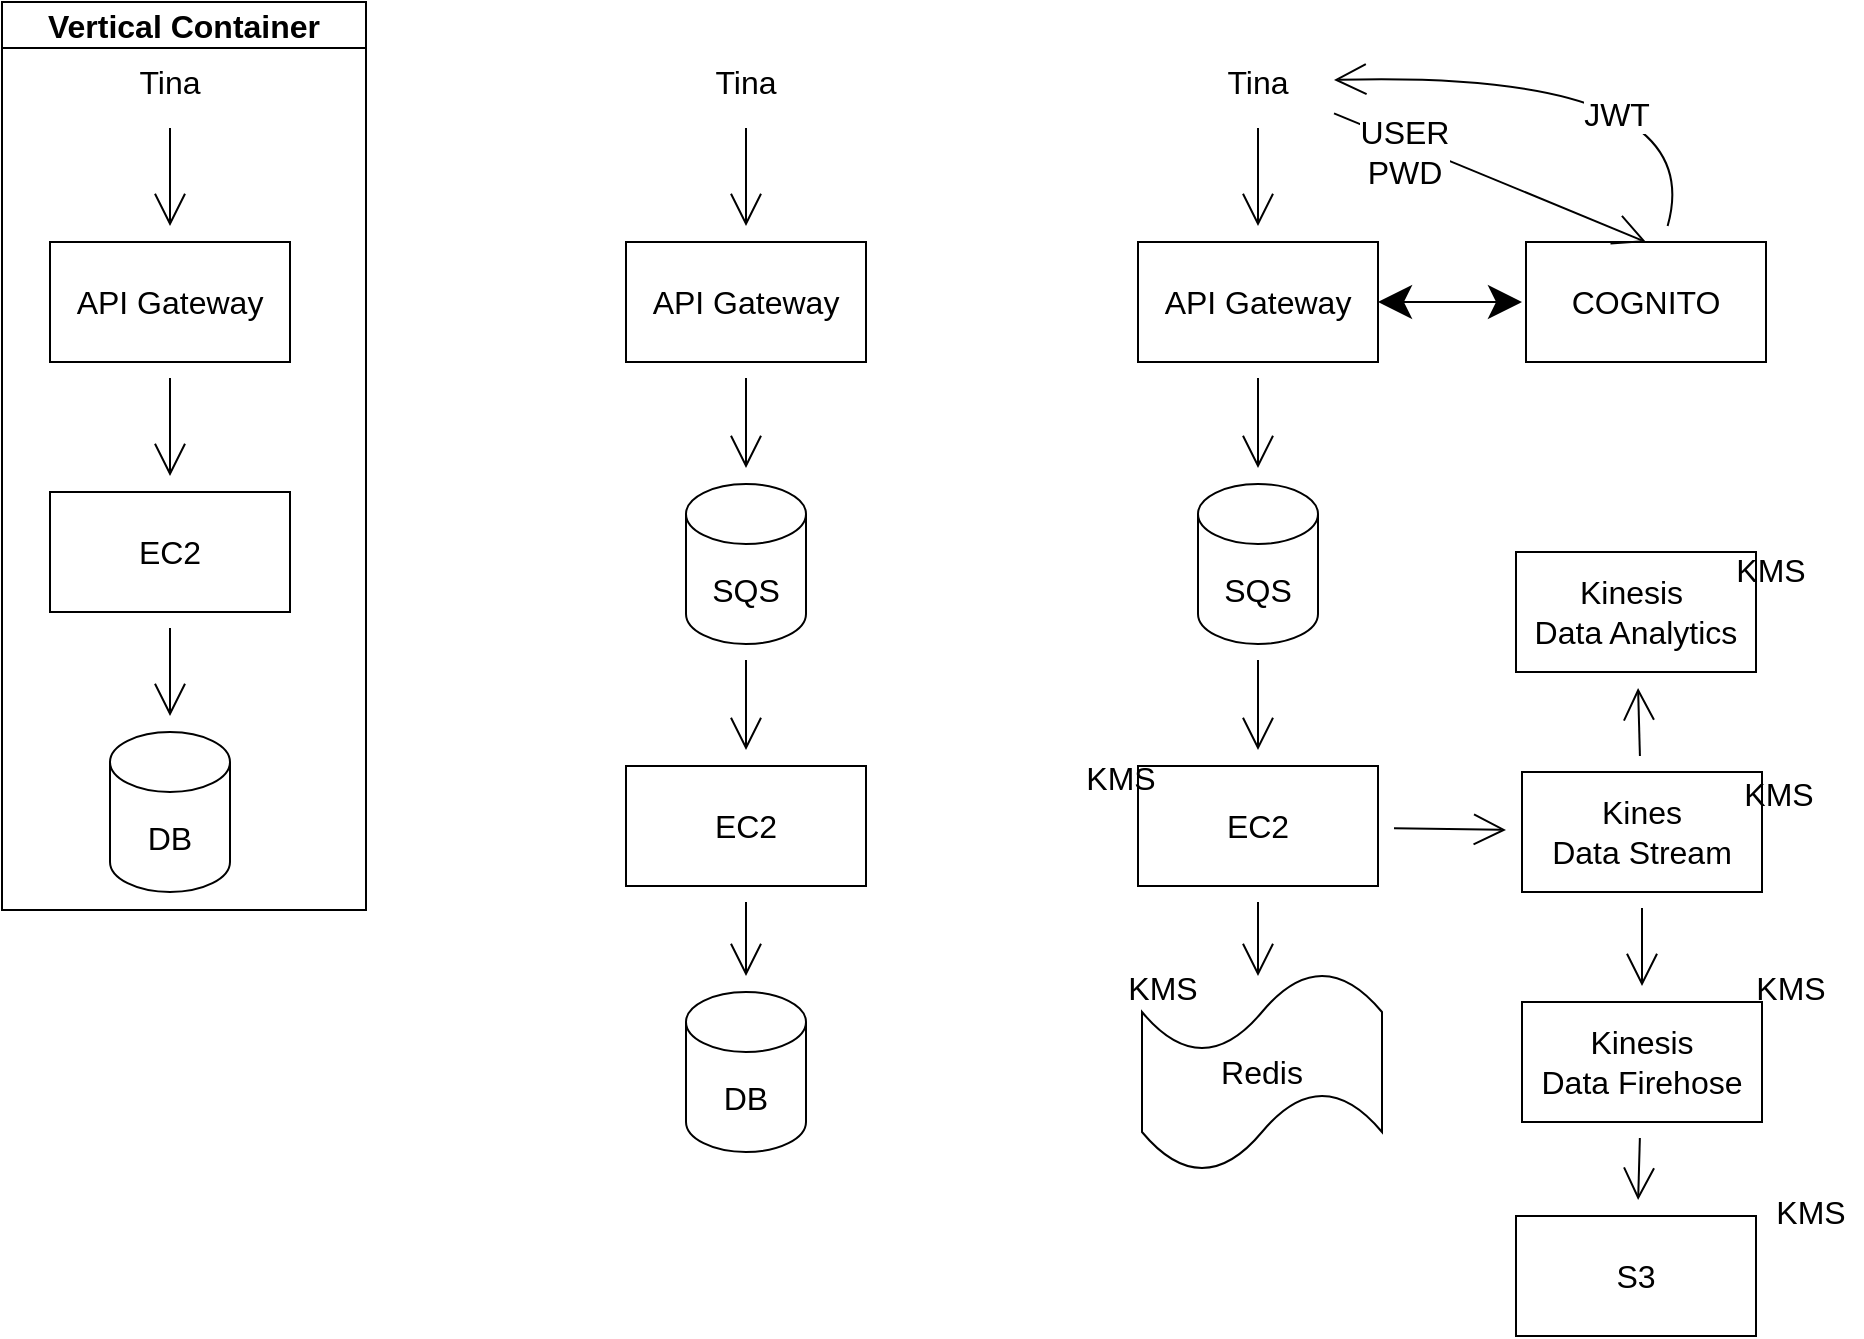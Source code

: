 <mxfile version="20.5.3" type="github">
  <diagram id="KvzGDBuH50GmhfpmqZgW" name="第 1 页">
    <mxGraphModel dx="1102" dy="365" grid="0" gridSize="10" guides="1" tooltips="1" connect="1" arrows="1" fold="1" page="0" pageScale="1" pageWidth="827" pageHeight="1169" math="0" shadow="0">
      <root>
        <mxCell id="0" />
        <mxCell id="1" parent="0" />
        <mxCell id="3EX8ikQ-sWUKUVG4hQjp-56" value="" style="group" vertex="1" connectable="0" parent="1">
          <mxGeometry x="751" y="536" width="169" height="420" as="geometry" />
        </mxCell>
        <mxCell id="3EX8ikQ-sWUKUVG4hQjp-2" value="Tina" style="text;html=1;strokeColor=none;fillColor=none;align=center;verticalAlign=middle;whiteSpace=wrap;rounded=0;fontSize=16;" vertex="1" parent="3EX8ikQ-sWUKUVG4hQjp-56">
          <mxGeometry x="30" width="60" height="30" as="geometry" />
        </mxCell>
        <mxCell id="3EX8ikQ-sWUKUVG4hQjp-3" value="API Gateway" style="whiteSpace=wrap;html=1;fontSize=16;" vertex="1" parent="3EX8ikQ-sWUKUVG4hQjp-56">
          <mxGeometry y="95" width="120" height="60" as="geometry" />
        </mxCell>
        <mxCell id="3EX8ikQ-sWUKUVG4hQjp-4" value="" style="edgeStyle=none;curved=1;rounded=0;orthogonalLoop=1;jettySize=auto;html=1;fontSize=12;endArrow=open;startSize=14;endSize=14;sourcePerimeterSpacing=8;targetPerimeterSpacing=8;" edge="1" parent="3EX8ikQ-sWUKUVG4hQjp-56" source="3EX8ikQ-sWUKUVG4hQjp-2" target="3EX8ikQ-sWUKUVG4hQjp-3">
          <mxGeometry relative="1" as="geometry" />
        </mxCell>
        <mxCell id="3EX8ikQ-sWUKUVG4hQjp-7" value="EC2" style="whiteSpace=wrap;html=1;fontSize=16;" vertex="1" parent="3EX8ikQ-sWUKUVG4hQjp-56">
          <mxGeometry y="220" width="120" height="60" as="geometry" />
        </mxCell>
        <mxCell id="3EX8ikQ-sWUKUVG4hQjp-8" value="" style="edgeStyle=none;curved=1;rounded=0;orthogonalLoop=1;jettySize=auto;html=1;fontSize=12;endArrow=open;startSize=14;endSize=14;sourcePerimeterSpacing=8;targetPerimeterSpacing=8;" edge="1" parent="3EX8ikQ-sWUKUVG4hQjp-56" source="3EX8ikQ-sWUKUVG4hQjp-3" target="3EX8ikQ-sWUKUVG4hQjp-7">
          <mxGeometry relative="1" as="geometry" />
        </mxCell>
        <mxCell id="3EX8ikQ-sWUKUVG4hQjp-9" value="DB" style="shape=cylinder3;whiteSpace=wrap;html=1;boundedLbl=1;backgroundOutline=1;size=15;fontSize=16;" vertex="1" parent="3EX8ikQ-sWUKUVG4hQjp-56">
          <mxGeometry x="30" y="340" width="60" height="80" as="geometry" />
        </mxCell>
        <mxCell id="3EX8ikQ-sWUKUVG4hQjp-10" value="" style="edgeStyle=none;curved=1;rounded=0;orthogonalLoop=1;jettySize=auto;html=1;fontSize=12;endArrow=open;startSize=14;endSize=14;sourcePerimeterSpacing=8;targetPerimeterSpacing=8;" edge="1" parent="3EX8ikQ-sWUKUVG4hQjp-56" source="3EX8ikQ-sWUKUVG4hQjp-7" target="3EX8ikQ-sWUKUVG4hQjp-9">
          <mxGeometry relative="1" as="geometry" />
        </mxCell>
        <mxCell id="3EX8ikQ-sWUKUVG4hQjp-57" value="" style="group" vertex="1" connectable="0" parent="1">
          <mxGeometry x="1039" y="536" width="120" height="550" as="geometry" />
        </mxCell>
        <mxCell id="3EX8ikQ-sWUKUVG4hQjp-12" value="Tina" style="text;html=1;strokeColor=none;fillColor=none;align=center;verticalAlign=middle;whiteSpace=wrap;rounded=0;fontSize=16;" vertex="1" parent="3EX8ikQ-sWUKUVG4hQjp-57">
          <mxGeometry x="30" width="60" height="30" as="geometry" />
        </mxCell>
        <mxCell id="3EX8ikQ-sWUKUVG4hQjp-14" value="API Gateway" style="whiteSpace=wrap;html=1;fontSize=16;" vertex="1" parent="3EX8ikQ-sWUKUVG4hQjp-57">
          <mxGeometry y="95" width="120" height="60" as="geometry" />
        </mxCell>
        <mxCell id="3EX8ikQ-sWUKUVG4hQjp-11" value="" style="edgeStyle=none;curved=1;rounded=0;orthogonalLoop=1;jettySize=auto;html=1;fontSize=12;endArrow=open;startSize=14;endSize=14;sourcePerimeterSpacing=8;targetPerimeterSpacing=8;" edge="1" parent="3EX8ikQ-sWUKUVG4hQjp-57" source="3EX8ikQ-sWUKUVG4hQjp-12" target="3EX8ikQ-sWUKUVG4hQjp-14">
          <mxGeometry relative="1" as="geometry" />
        </mxCell>
        <mxCell id="3EX8ikQ-sWUKUVG4hQjp-16" value="EC2" style="whiteSpace=wrap;html=1;fontSize=16;" vertex="1" parent="3EX8ikQ-sWUKUVG4hQjp-57">
          <mxGeometry y="357" width="120" height="60" as="geometry" />
        </mxCell>
        <mxCell id="3EX8ikQ-sWUKUVG4hQjp-17" value="DB" style="shape=cylinder3;whiteSpace=wrap;html=1;boundedLbl=1;backgroundOutline=1;size=15;fontSize=16;" vertex="1" parent="3EX8ikQ-sWUKUVG4hQjp-57">
          <mxGeometry x="30" y="470" width="60" height="80" as="geometry" />
        </mxCell>
        <mxCell id="3EX8ikQ-sWUKUVG4hQjp-15" value="" style="edgeStyle=none;curved=1;rounded=0;orthogonalLoop=1;jettySize=auto;html=1;fontSize=12;endArrow=open;startSize=14;endSize=14;sourcePerimeterSpacing=8;targetPerimeterSpacing=8;" edge="1" parent="3EX8ikQ-sWUKUVG4hQjp-57" source="3EX8ikQ-sWUKUVG4hQjp-16" target="3EX8ikQ-sWUKUVG4hQjp-17">
          <mxGeometry relative="1" as="geometry" />
        </mxCell>
        <mxCell id="3EX8ikQ-sWUKUVG4hQjp-20" value="" style="edgeStyle=none;curved=1;rounded=0;orthogonalLoop=1;jettySize=auto;html=1;fontSize=12;endArrow=open;startSize=14;endSize=14;sourcePerimeterSpacing=8;targetPerimeterSpacing=8;" edge="1" parent="3EX8ikQ-sWUKUVG4hQjp-57" source="3EX8ikQ-sWUKUVG4hQjp-18" target="3EX8ikQ-sWUKUVG4hQjp-16">
          <mxGeometry relative="1" as="geometry" />
        </mxCell>
        <mxCell id="3EX8ikQ-sWUKUVG4hQjp-18" value="SQS" style="shape=cylinder3;whiteSpace=wrap;html=1;boundedLbl=1;backgroundOutline=1;size=15;fontSize=16;" vertex="1" parent="3EX8ikQ-sWUKUVG4hQjp-57">
          <mxGeometry x="30" y="216" width="60" height="80" as="geometry" />
        </mxCell>
        <mxCell id="3EX8ikQ-sWUKUVG4hQjp-19" value="" style="edgeStyle=none;curved=1;rounded=0;orthogonalLoop=1;jettySize=auto;html=1;fontSize=12;endArrow=open;startSize=14;endSize=14;sourcePerimeterSpacing=8;targetPerimeterSpacing=8;" edge="1" parent="3EX8ikQ-sWUKUVG4hQjp-57" source="3EX8ikQ-sWUKUVG4hQjp-14" target="3EX8ikQ-sWUKUVG4hQjp-18">
          <mxGeometry relative="1" as="geometry" />
        </mxCell>
        <mxCell id="3EX8ikQ-sWUKUVG4hQjp-58" value="" style="group" vertex="1" connectable="0" parent="1">
          <mxGeometry x="1259" y="536" width="398" height="642" as="geometry" />
        </mxCell>
        <mxCell id="3EX8ikQ-sWUKUVG4hQjp-22" value="Tina" style="text;html=1;strokeColor=none;fillColor=none;align=center;verticalAlign=middle;whiteSpace=wrap;rounded=0;fontSize=16;" vertex="1" parent="3EX8ikQ-sWUKUVG4hQjp-58">
          <mxGeometry x="66" width="60" height="30" as="geometry" />
        </mxCell>
        <mxCell id="3EX8ikQ-sWUKUVG4hQjp-24" value="API Gateway" style="whiteSpace=wrap;html=1;fontSize=16;" vertex="1" parent="3EX8ikQ-sWUKUVG4hQjp-58">
          <mxGeometry x="36" y="95" width="120" height="60" as="geometry" />
        </mxCell>
        <mxCell id="3EX8ikQ-sWUKUVG4hQjp-21" value="" style="edgeStyle=none;curved=1;rounded=0;orthogonalLoop=1;jettySize=auto;html=1;fontSize=12;endArrow=open;startSize=14;endSize=14;sourcePerimeterSpacing=8;targetPerimeterSpacing=8;" edge="1" parent="3EX8ikQ-sWUKUVG4hQjp-58" source="3EX8ikQ-sWUKUVG4hQjp-22" target="3EX8ikQ-sWUKUVG4hQjp-24">
          <mxGeometry relative="1" as="geometry" />
        </mxCell>
        <mxCell id="3EX8ikQ-sWUKUVG4hQjp-25" value="" style="edgeStyle=none;curved=1;rounded=0;orthogonalLoop=1;jettySize=auto;html=1;fontSize=12;endArrow=open;startSize=14;endSize=14;sourcePerimeterSpacing=8;targetPerimeterSpacing=8;" edge="1" parent="3EX8ikQ-sWUKUVG4hQjp-58" source="3EX8ikQ-sWUKUVG4hQjp-26">
          <mxGeometry relative="1" as="geometry">
            <mxPoint x="96" y="462" as="targetPoint" />
          </mxGeometry>
        </mxCell>
        <mxCell id="3EX8ikQ-sWUKUVG4hQjp-26" value="EC2" style="whiteSpace=wrap;html=1;fontSize=16;" vertex="1" parent="3EX8ikQ-sWUKUVG4hQjp-58">
          <mxGeometry x="36" y="357" width="120" height="60" as="geometry" />
        </mxCell>
        <mxCell id="3EX8ikQ-sWUKUVG4hQjp-28" value="" style="edgeStyle=none;curved=1;rounded=0;orthogonalLoop=1;jettySize=auto;html=1;fontSize=12;endArrow=open;startSize=14;endSize=14;sourcePerimeterSpacing=8;targetPerimeterSpacing=8;" edge="1" parent="3EX8ikQ-sWUKUVG4hQjp-58" source="3EX8ikQ-sWUKUVG4hQjp-29" target="3EX8ikQ-sWUKUVG4hQjp-26">
          <mxGeometry relative="1" as="geometry" />
        </mxCell>
        <mxCell id="3EX8ikQ-sWUKUVG4hQjp-29" value="SQS" style="shape=cylinder3;whiteSpace=wrap;html=1;boundedLbl=1;backgroundOutline=1;size=15;fontSize=16;" vertex="1" parent="3EX8ikQ-sWUKUVG4hQjp-58">
          <mxGeometry x="66" y="216" width="60" height="80" as="geometry" />
        </mxCell>
        <mxCell id="3EX8ikQ-sWUKUVG4hQjp-23" value="" style="edgeStyle=none;curved=1;rounded=0;orthogonalLoop=1;jettySize=auto;html=1;fontSize=12;endArrow=open;startSize=14;endSize=14;sourcePerimeterSpacing=8;targetPerimeterSpacing=8;" edge="1" parent="3EX8ikQ-sWUKUVG4hQjp-58" source="3EX8ikQ-sWUKUVG4hQjp-24" target="3EX8ikQ-sWUKUVG4hQjp-29">
          <mxGeometry relative="1" as="geometry" />
        </mxCell>
        <mxCell id="3EX8ikQ-sWUKUVG4hQjp-31" value="Kines&lt;br&gt;Data Stream" style="whiteSpace=wrap;html=1;fontSize=16;" vertex="1" parent="3EX8ikQ-sWUKUVG4hQjp-58">
          <mxGeometry x="228" y="360" width="120" height="60" as="geometry" />
        </mxCell>
        <mxCell id="3EX8ikQ-sWUKUVG4hQjp-32" value="" style="edgeStyle=none;curved=1;rounded=0;orthogonalLoop=1;jettySize=auto;html=1;fontSize=12;endArrow=open;startSize=14;endSize=14;sourcePerimeterSpacing=8;targetPerimeterSpacing=8;" edge="1" parent="3EX8ikQ-sWUKUVG4hQjp-58" source="3EX8ikQ-sWUKUVG4hQjp-26" target="3EX8ikQ-sWUKUVG4hQjp-31">
          <mxGeometry relative="1" as="geometry" />
        </mxCell>
        <mxCell id="3EX8ikQ-sWUKUVG4hQjp-33" value="Kinesis&amp;nbsp;&lt;br&gt;Data Analytics" style="whiteSpace=wrap;html=1;fontSize=16;" vertex="1" parent="3EX8ikQ-sWUKUVG4hQjp-58">
          <mxGeometry x="225" y="250" width="120" height="60" as="geometry" />
        </mxCell>
        <mxCell id="3EX8ikQ-sWUKUVG4hQjp-34" value="" style="edgeStyle=none;curved=1;rounded=0;orthogonalLoop=1;jettySize=auto;html=1;fontSize=12;endArrow=open;startSize=14;endSize=14;sourcePerimeterSpacing=8;targetPerimeterSpacing=8;" edge="1" parent="3EX8ikQ-sWUKUVG4hQjp-58" source="3EX8ikQ-sWUKUVG4hQjp-31" target="3EX8ikQ-sWUKUVG4hQjp-33">
          <mxGeometry relative="1" as="geometry" />
        </mxCell>
        <mxCell id="3EX8ikQ-sWUKUVG4hQjp-35" value="Kinesis&lt;br&gt;Data Firehose" style="whiteSpace=wrap;html=1;fontSize=16;" vertex="1" parent="3EX8ikQ-sWUKUVG4hQjp-58">
          <mxGeometry x="228" y="475" width="120" height="60" as="geometry" />
        </mxCell>
        <mxCell id="3EX8ikQ-sWUKUVG4hQjp-36" value="" style="edgeStyle=none;curved=1;rounded=0;orthogonalLoop=1;jettySize=auto;html=1;fontSize=12;endArrow=open;startSize=14;endSize=14;sourcePerimeterSpacing=8;targetPerimeterSpacing=8;" edge="1" parent="3EX8ikQ-sWUKUVG4hQjp-58" source="3EX8ikQ-sWUKUVG4hQjp-31" target="3EX8ikQ-sWUKUVG4hQjp-35">
          <mxGeometry relative="1" as="geometry" />
        </mxCell>
        <mxCell id="3EX8ikQ-sWUKUVG4hQjp-37" value="S3" style="whiteSpace=wrap;html=1;fontSize=16;" vertex="1" parent="3EX8ikQ-sWUKUVG4hQjp-58">
          <mxGeometry x="225" y="582" width="120" height="60" as="geometry" />
        </mxCell>
        <mxCell id="3EX8ikQ-sWUKUVG4hQjp-38" value="" style="edgeStyle=none;curved=1;rounded=0;orthogonalLoop=1;jettySize=auto;html=1;fontSize=12;endArrow=open;startSize=14;endSize=14;sourcePerimeterSpacing=8;targetPerimeterSpacing=8;" edge="1" parent="3EX8ikQ-sWUKUVG4hQjp-58" source="3EX8ikQ-sWUKUVG4hQjp-35" target="3EX8ikQ-sWUKUVG4hQjp-37">
          <mxGeometry relative="1" as="geometry" />
        </mxCell>
        <mxCell id="3EX8ikQ-sWUKUVG4hQjp-45" style="edgeStyle=none;curved=1;rounded=0;orthogonalLoop=1;jettySize=auto;html=1;fontSize=12;endArrow=open;startSize=14;endSize=14;sourcePerimeterSpacing=8;targetPerimeterSpacing=8;" edge="1" parent="3EX8ikQ-sWUKUVG4hQjp-58" source="3EX8ikQ-sWUKUVG4hQjp-39" target="3EX8ikQ-sWUKUVG4hQjp-22">
          <mxGeometry relative="1" as="geometry">
            <Array as="points">
              <mxPoint x="323" y="9" />
            </Array>
          </mxGeometry>
        </mxCell>
        <mxCell id="3EX8ikQ-sWUKUVG4hQjp-47" value="JWT" style="edgeLabel;html=1;align=center;verticalAlign=middle;resizable=0;points=[];fontSize=16;" vertex="1" connectable="0" parent="3EX8ikQ-sWUKUVG4hQjp-45">
          <mxGeometry x="-0.04" y="20" relative="1" as="geometry">
            <mxPoint as="offset" />
          </mxGeometry>
        </mxCell>
        <mxCell id="3EX8ikQ-sWUKUVG4hQjp-39" value="COGNITO" style="whiteSpace=wrap;html=1;fontSize=16;" vertex="1" parent="3EX8ikQ-sWUKUVG4hQjp-58">
          <mxGeometry x="230" y="95" width="120" height="60" as="geometry" />
        </mxCell>
        <mxCell id="3EX8ikQ-sWUKUVG4hQjp-46" style="edgeStyle=none;curved=1;rounded=0;orthogonalLoop=1;jettySize=auto;html=1;entryX=0.5;entryY=0;entryDx=0;entryDy=0;fontSize=12;endArrow=open;startSize=14;endSize=14;sourcePerimeterSpacing=8;targetPerimeterSpacing=8;" edge="1" parent="3EX8ikQ-sWUKUVG4hQjp-58" source="3EX8ikQ-sWUKUVG4hQjp-22" target="3EX8ikQ-sWUKUVG4hQjp-39">
          <mxGeometry relative="1" as="geometry" />
        </mxCell>
        <mxCell id="3EX8ikQ-sWUKUVG4hQjp-48" value="USER&lt;br&gt;PWD" style="edgeLabel;html=1;align=center;verticalAlign=middle;resizable=0;points=[];fontSize=16;" vertex="1" connectable="0" parent="3EX8ikQ-sWUKUVG4hQjp-46">
          <mxGeometry x="-0.534" y="-4" relative="1" as="geometry">
            <mxPoint as="offset" />
          </mxGeometry>
        </mxCell>
        <mxCell id="3EX8ikQ-sWUKUVG4hQjp-44" value="" style="endArrow=classic;startArrow=classic;html=1;rounded=0;fontSize=12;startSize=14;endSize=14;sourcePerimeterSpacing=8;targetPerimeterSpacing=8;curved=1;" edge="1" parent="3EX8ikQ-sWUKUVG4hQjp-58">
          <mxGeometry width="50" height="50" relative="1" as="geometry">
            <mxPoint x="156" y="125" as="sourcePoint" />
            <mxPoint x="228" y="125" as="targetPoint" />
          </mxGeometry>
        </mxCell>
        <mxCell id="3EX8ikQ-sWUKUVG4hQjp-49" value="KMS" style="text;html=1;align=center;verticalAlign=middle;resizable=0;points=[];autosize=1;strokeColor=none;fillColor=none;fontSize=16;" vertex="1" parent="3EX8ikQ-sWUKUVG4hQjp-58">
          <mxGeometry x="345" y="564" width="53" height="31" as="geometry" />
        </mxCell>
        <mxCell id="3EX8ikQ-sWUKUVG4hQjp-50" value="KMS" style="text;html=1;align=center;verticalAlign=middle;resizable=0;points=[];autosize=1;strokeColor=none;fillColor=none;fontSize=16;" vertex="1" parent="3EX8ikQ-sWUKUVG4hQjp-58">
          <mxGeometry x="335" y="452" width="53" height="31" as="geometry" />
        </mxCell>
        <mxCell id="3EX8ikQ-sWUKUVG4hQjp-51" value="KMS" style="text;html=1;align=center;verticalAlign=middle;resizable=0;points=[];autosize=1;strokeColor=none;fillColor=none;fontSize=16;" vertex="1" parent="3EX8ikQ-sWUKUVG4hQjp-58">
          <mxGeometry x="325" y="243" width="53" height="31" as="geometry" />
        </mxCell>
        <mxCell id="3EX8ikQ-sWUKUVG4hQjp-52" value="KMS" style="text;html=1;align=center;verticalAlign=middle;resizable=0;points=[];autosize=1;strokeColor=none;fillColor=none;fontSize=16;" vertex="1" parent="3EX8ikQ-sWUKUVG4hQjp-58">
          <mxGeometry x="329" y="355" width="53" height="31" as="geometry" />
        </mxCell>
        <mxCell id="3EX8ikQ-sWUKUVG4hQjp-53" value="KMS" style="text;html=1;align=center;verticalAlign=middle;resizable=0;points=[];autosize=1;strokeColor=none;fillColor=none;fontSize=16;" vertex="1" parent="3EX8ikQ-sWUKUVG4hQjp-58">
          <mxGeometry y="347" width="53" height="31" as="geometry" />
        </mxCell>
        <mxCell id="3EX8ikQ-sWUKUVG4hQjp-54" value="Redis" style="shape=tape;whiteSpace=wrap;html=1;fontSize=16;" vertex="1" parent="3EX8ikQ-sWUKUVG4hQjp-58">
          <mxGeometry x="38" y="460" width="120" height="100" as="geometry" />
        </mxCell>
        <mxCell id="3EX8ikQ-sWUKUVG4hQjp-55" value="KMS" style="text;html=1;align=center;verticalAlign=middle;resizable=0;points=[];autosize=1;strokeColor=none;fillColor=none;fontSize=16;" vertex="1" parent="3EX8ikQ-sWUKUVG4hQjp-58">
          <mxGeometry x="21" y="452" width="53" height="31" as="geometry" />
        </mxCell>
        <mxCell id="3EX8ikQ-sWUKUVG4hQjp-59" value="Vertical Container" style="swimlane;whiteSpace=wrap;html=1;fontSize=16;" vertex="1" parent="1">
          <mxGeometry x="727" y="511" width="182" height="454" as="geometry" />
        </mxCell>
      </root>
    </mxGraphModel>
  </diagram>
</mxfile>
